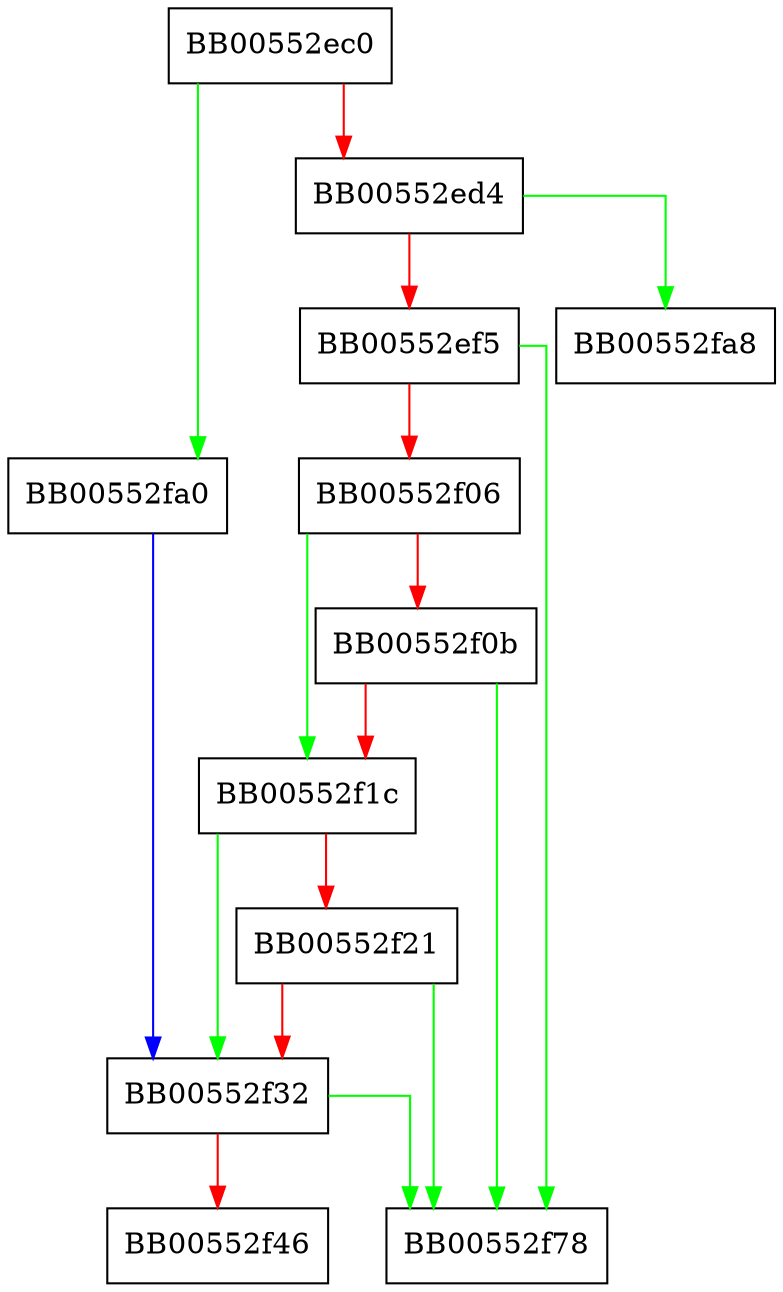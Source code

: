digraph OSSL_CMP_ITAV_new_rootCaKeyUpdate {
  node [shape="box"];
  graph [splines=ortho];
  BB00552ec0 -> BB00552fa0 [color="green"];
  BB00552ec0 -> BB00552ed4 [color="red"];
  BB00552ed4 -> BB00552fa8 [color="green"];
  BB00552ed4 -> BB00552ef5 [color="red"];
  BB00552ef5 -> BB00552f78 [color="green"];
  BB00552ef5 -> BB00552f06 [color="red"];
  BB00552f06 -> BB00552f1c [color="green"];
  BB00552f06 -> BB00552f0b [color="red"];
  BB00552f0b -> BB00552f78 [color="green"];
  BB00552f0b -> BB00552f1c [color="red"];
  BB00552f1c -> BB00552f32 [color="green"];
  BB00552f1c -> BB00552f21 [color="red"];
  BB00552f21 -> BB00552f78 [color="green"];
  BB00552f21 -> BB00552f32 [color="red"];
  BB00552f32 -> BB00552f78 [color="green"];
  BB00552f32 -> BB00552f46 [color="red"];
  BB00552fa0 -> BB00552f32 [color="blue"];
}